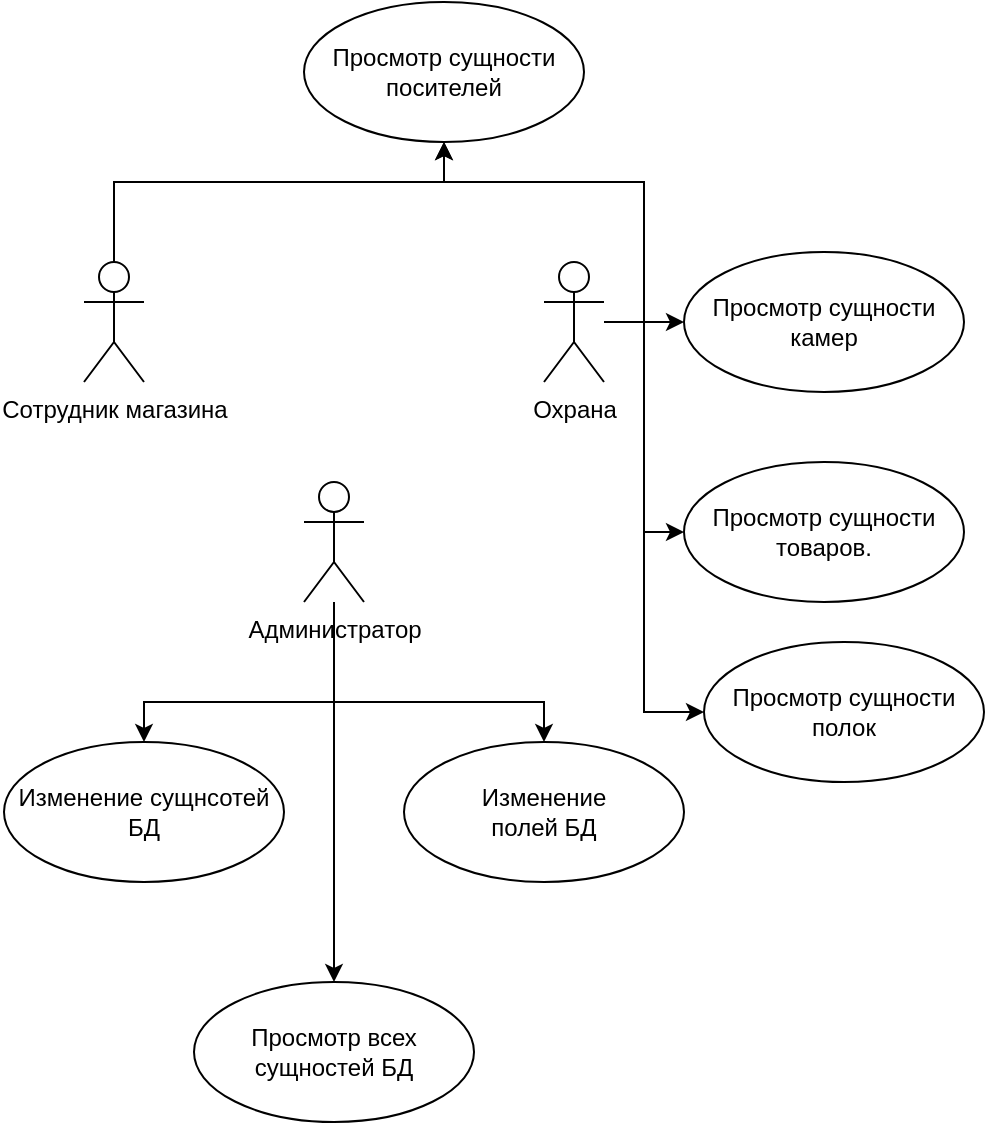 <mxfile version="20.7.4" type="device"><diagram id="7uw6CvT6qBrxbST2eWtf" name="Page-1"><mxGraphModel dx="1434" dy="859" grid="1" gridSize="10" guides="1" tooltips="1" connect="1" arrows="1" fold="1" page="1" pageScale="1" pageWidth="850" pageHeight="1100" math="0" shadow="0"><root><mxCell id="0"/><mxCell id="1" parent="0"/><mxCell id="WcGapeLPL0GqJZkEZ8sN-18" style="edgeStyle=orthogonalEdgeStyle;rounded=0;orthogonalLoop=1;jettySize=auto;html=1;" parent="1" source="WcGapeLPL0GqJZkEZ8sN-1" target="WcGapeLPL0GqJZkEZ8sN-6" edge="1"><mxGeometry x="0.75" y="20" relative="1" as="geometry"><Array as="points"><mxPoint x="255" y="320"/><mxPoint x="420" y="320"/></Array><mxPoint as="offset"/></mxGeometry></mxCell><mxCell id="WcGapeLPL0GqJZkEZ8sN-1" value="Сотрудник магазина&lt;br&gt;" style="shape=umlActor;html=1;verticalLabelPosition=bottom;verticalAlign=top;align=center;" parent="1" vertex="1"><mxGeometry x="240" y="360" width="30" height="60" as="geometry"/></mxCell><mxCell id="WcGapeLPL0GqJZkEZ8sN-14" style="edgeStyle=orthogonalEdgeStyle;rounded=0;orthogonalLoop=1;jettySize=auto;html=1;entryX=0.5;entryY=1;entryDx=0;entryDy=0;" parent="1" source="WcGapeLPL0GqJZkEZ8sN-2" target="WcGapeLPL0GqJZkEZ8sN-6" edge="1"><mxGeometry relative="1" as="geometry"><Array as="points"><mxPoint x="520" y="390"/><mxPoint x="520" y="320"/><mxPoint x="420" y="320"/></Array></mxGeometry></mxCell><mxCell id="WcGapeLPL0GqJZkEZ8sN-15" style="edgeStyle=orthogonalEdgeStyle;rounded=0;orthogonalLoop=1;jettySize=auto;html=1;entryX=0;entryY=0.5;entryDx=0;entryDy=0;" parent="1" source="WcGapeLPL0GqJZkEZ8sN-2" target="WcGapeLPL0GqJZkEZ8sN-11" edge="1"><mxGeometry relative="1" as="geometry"/></mxCell><mxCell id="WcGapeLPL0GqJZkEZ8sN-16" style="edgeStyle=orthogonalEdgeStyle;rounded=0;orthogonalLoop=1;jettySize=auto;html=1;entryX=0;entryY=0.5;entryDx=0;entryDy=0;" parent="1" source="WcGapeLPL0GqJZkEZ8sN-2" target="WcGapeLPL0GqJZkEZ8sN-12" edge="1"><mxGeometry relative="1" as="geometry"/></mxCell><mxCell id="WcGapeLPL0GqJZkEZ8sN-17" style="edgeStyle=orthogonalEdgeStyle;rounded=0;orthogonalLoop=1;jettySize=auto;html=1;entryX=0;entryY=0.5;entryDx=0;entryDy=0;" parent="1" source="WcGapeLPL0GqJZkEZ8sN-2" target="WcGapeLPL0GqJZkEZ8sN-13" edge="1"><mxGeometry relative="1" as="geometry"><Array as="points"><mxPoint x="520" y="390"/><mxPoint x="520" y="585"/></Array></mxGeometry></mxCell><mxCell id="WcGapeLPL0GqJZkEZ8sN-2" value="Охрана" style="shape=umlActor;html=1;verticalLabelPosition=bottom;verticalAlign=top;align=center;" parent="1" vertex="1"><mxGeometry x="470" y="360" width="30" height="60" as="geometry"/></mxCell><mxCell id="WcGapeLPL0GqJZkEZ8sN-8" style="edgeStyle=orthogonalEdgeStyle;rounded=0;orthogonalLoop=1;jettySize=auto;html=1;" parent="1" source="WcGapeLPL0GqJZkEZ8sN-3" target="WcGapeLPL0GqJZkEZ8sN-7" edge="1"><mxGeometry relative="1" as="geometry"/></mxCell><mxCell id="WcGapeLPL0GqJZkEZ8sN-9" style="edgeStyle=orthogonalEdgeStyle;rounded=0;orthogonalLoop=1;jettySize=auto;html=1;" parent="1" source="WcGapeLPL0GqJZkEZ8sN-3" target="WcGapeLPL0GqJZkEZ8sN-5" edge="1"><mxGeometry relative="1" as="geometry"><Array as="points"><mxPoint x="365" y="580"/><mxPoint x="470" y="580"/></Array></mxGeometry></mxCell><mxCell id="WcGapeLPL0GqJZkEZ8sN-10" style="edgeStyle=orthogonalEdgeStyle;rounded=0;orthogonalLoop=1;jettySize=auto;html=1;" parent="1" source="WcGapeLPL0GqJZkEZ8sN-3" target="WcGapeLPL0GqJZkEZ8sN-4" edge="1"><mxGeometry relative="1" as="geometry"><Array as="points"><mxPoint x="365" y="580"/><mxPoint x="270" y="580"/></Array></mxGeometry></mxCell><mxCell id="WcGapeLPL0GqJZkEZ8sN-3" value="Администратор&lt;br&gt;" style="shape=umlActor;html=1;verticalLabelPosition=bottom;verticalAlign=top;align=center;" parent="1" vertex="1"><mxGeometry x="350" y="470" width="30" height="60" as="geometry"/></mxCell><mxCell id="WcGapeLPL0GqJZkEZ8sN-4" value="Изменение сущнсотей&lt;br&gt;БД" style="ellipse;whiteSpace=wrap;html=1;" parent="1" vertex="1"><mxGeometry x="200" y="600" width="140" height="70" as="geometry"/></mxCell><mxCell id="WcGapeLPL0GqJZkEZ8sN-5" value="Изменение&lt;br&gt;полей БД" style="ellipse;whiteSpace=wrap;html=1;" parent="1" vertex="1"><mxGeometry x="400" y="600" width="140" height="70" as="geometry"/></mxCell><mxCell id="WcGapeLPL0GqJZkEZ8sN-6" value="Просмотр сущности&lt;br&gt;посителей" style="ellipse;whiteSpace=wrap;html=1;" parent="1" vertex="1"><mxGeometry x="350" y="230" width="140" height="70" as="geometry"/></mxCell><mxCell id="WcGapeLPL0GqJZkEZ8sN-7" value="Просмотр всех&lt;br&gt;сущностей БД" style="ellipse;whiteSpace=wrap;html=1;" parent="1" vertex="1"><mxGeometry x="295" y="720" width="140" height="70" as="geometry"/></mxCell><mxCell id="WcGapeLPL0GqJZkEZ8sN-11" value="Просмотр сущности&lt;br&gt;камер" style="ellipse;whiteSpace=wrap;html=1;" parent="1" vertex="1"><mxGeometry x="540" y="355" width="140" height="70" as="geometry"/></mxCell><mxCell id="WcGapeLPL0GqJZkEZ8sN-12" value="Просмотр сущности&lt;br&gt;товаров." style="ellipse;whiteSpace=wrap;html=1;" parent="1" vertex="1"><mxGeometry x="540" y="460" width="140" height="70" as="geometry"/></mxCell><mxCell id="WcGapeLPL0GqJZkEZ8sN-13" value="Просмотр сущности&lt;br&gt;полок" style="ellipse;whiteSpace=wrap;html=1;" parent="1" vertex="1"><mxGeometry x="550" y="550" width="140" height="70" as="geometry"/></mxCell></root></mxGraphModel></diagram></mxfile>
